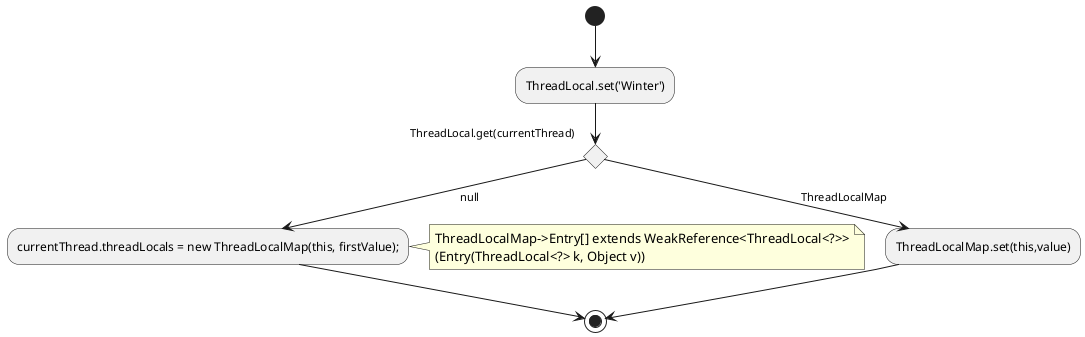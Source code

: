 @startuml
(*)  --> "ThreadLocal.set('Winter')"
If "ThreadLocal.get(currentThread)" then
--> [ThreadLocalMap] "ThreadLocalMap.set(this,value)"
-->(*)
else
--> [null] "currentThread.threadLocals = new ThreadLocalMap(this, firstValue);"
note right
ThreadLocalMap->Entry[] extends WeakReference<ThreadLocal<?>>
(Entry(ThreadLocal<?> k, Object v))
end note
-->(*)
@enduml